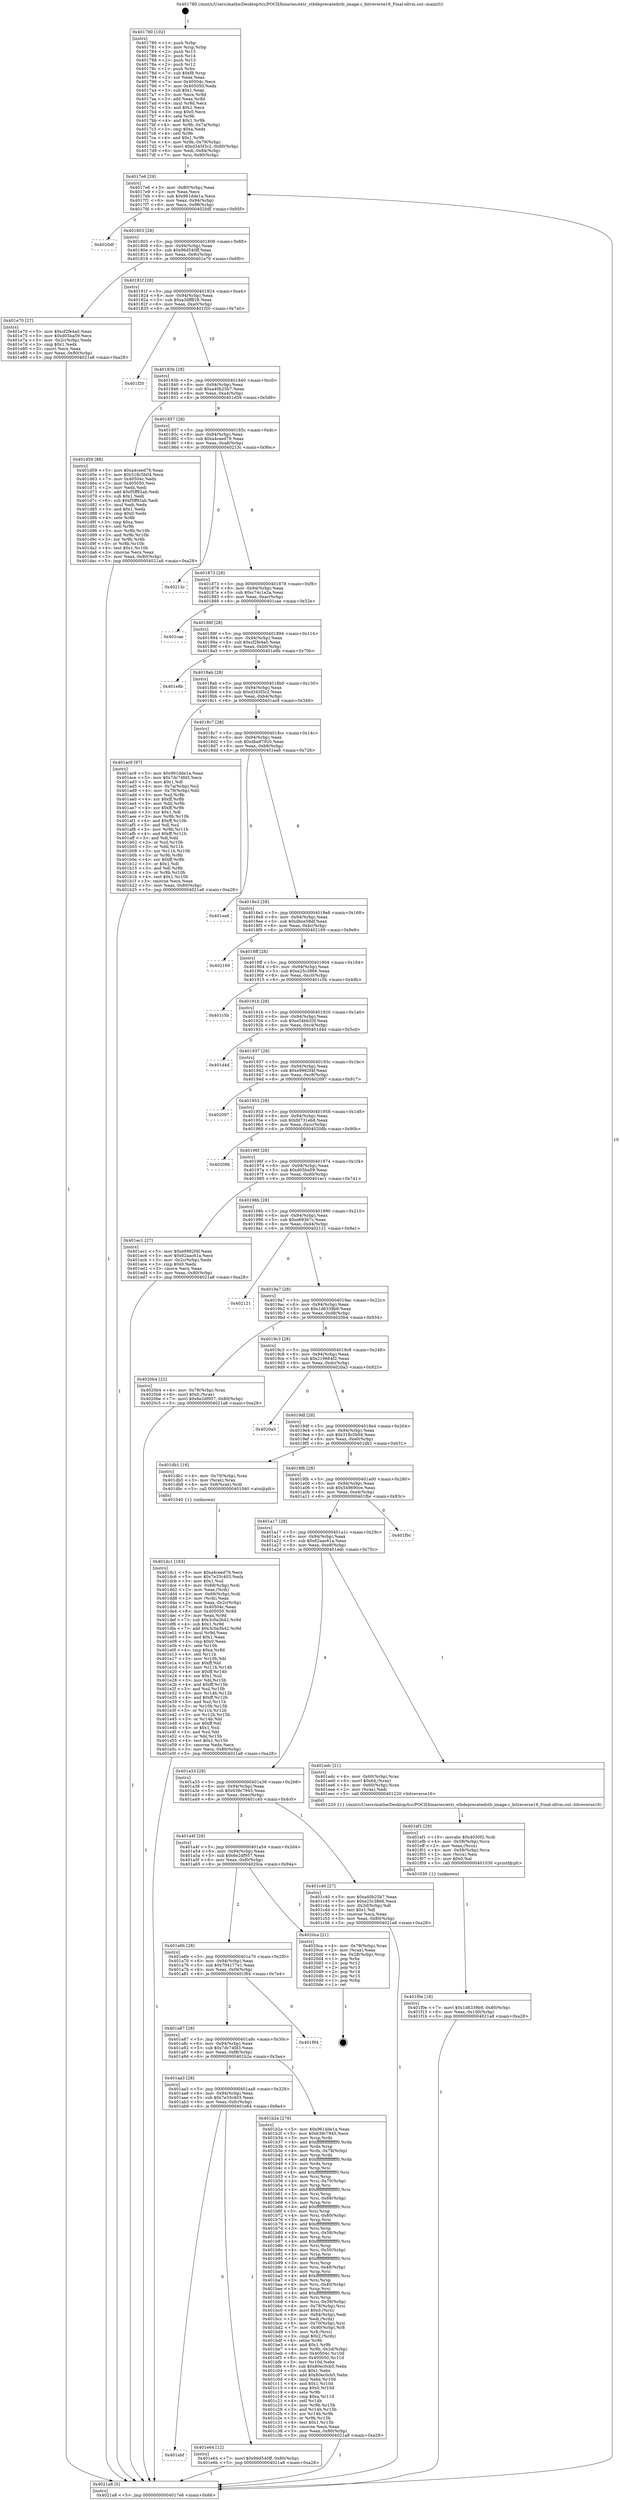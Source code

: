 digraph "0x401780" {
  label = "0x401780 (/mnt/c/Users/mathe/Desktop/tcc/POCII/binaries/extr_stbdeprecatedstb_image.c_bitreverse16_Final-ollvm.out::main(0))"
  labelloc = "t"
  node[shape=record]

  Entry [label="",width=0.3,height=0.3,shape=circle,fillcolor=black,style=filled]
  "0x4017e6" [label="{
     0x4017e6 [29]\l
     | [instrs]\l
     &nbsp;&nbsp;0x4017e6 \<+3\>: mov -0x80(%rbp),%eax\l
     &nbsp;&nbsp;0x4017e9 \<+2\>: mov %eax,%ecx\l
     &nbsp;&nbsp;0x4017eb \<+6\>: sub $0x961dde1a,%ecx\l
     &nbsp;&nbsp;0x4017f1 \<+6\>: mov %eax,-0x94(%rbp)\l
     &nbsp;&nbsp;0x4017f7 \<+6\>: mov %ecx,-0x98(%rbp)\l
     &nbsp;&nbsp;0x4017fd \<+6\>: je 00000000004020df \<main+0x95f\>\l
  }"]
  "0x4020df" [label="{
     0x4020df\l
  }", style=dashed]
  "0x401803" [label="{
     0x401803 [28]\l
     | [instrs]\l
     &nbsp;&nbsp;0x401803 \<+5\>: jmp 0000000000401808 \<main+0x88\>\l
     &nbsp;&nbsp;0x401808 \<+6\>: mov -0x94(%rbp),%eax\l
     &nbsp;&nbsp;0x40180e \<+5\>: sub $0x96d540ff,%eax\l
     &nbsp;&nbsp;0x401813 \<+6\>: mov %eax,-0x9c(%rbp)\l
     &nbsp;&nbsp;0x401819 \<+6\>: je 0000000000401e70 \<main+0x6f0\>\l
  }"]
  Exit [label="",width=0.3,height=0.3,shape=circle,fillcolor=black,style=filled,peripheries=2]
  "0x401e70" [label="{
     0x401e70 [27]\l
     | [instrs]\l
     &nbsp;&nbsp;0x401e70 \<+5\>: mov $0xcf2fe4a0,%eax\l
     &nbsp;&nbsp;0x401e75 \<+5\>: mov $0xd05ba59,%ecx\l
     &nbsp;&nbsp;0x401e7a \<+3\>: mov -0x2c(%rbp),%edx\l
     &nbsp;&nbsp;0x401e7d \<+3\>: cmp $0x1,%edx\l
     &nbsp;&nbsp;0x401e80 \<+3\>: cmovl %ecx,%eax\l
     &nbsp;&nbsp;0x401e83 \<+3\>: mov %eax,-0x80(%rbp)\l
     &nbsp;&nbsp;0x401e86 \<+5\>: jmp 00000000004021a8 \<main+0xa28\>\l
  }"]
  "0x40181f" [label="{
     0x40181f [28]\l
     | [instrs]\l
     &nbsp;&nbsp;0x40181f \<+5\>: jmp 0000000000401824 \<main+0xa4\>\l
     &nbsp;&nbsp;0x401824 \<+6\>: mov -0x94(%rbp),%eax\l
     &nbsp;&nbsp;0x40182a \<+5\>: sub $0xa3dff828,%eax\l
     &nbsp;&nbsp;0x40182f \<+6\>: mov %eax,-0xa0(%rbp)\l
     &nbsp;&nbsp;0x401835 \<+6\>: je 0000000000401f20 \<main+0x7a0\>\l
  }"]
  "0x401f0e" [label="{
     0x401f0e [18]\l
     | [instrs]\l
     &nbsp;&nbsp;0x401f0e \<+7\>: movl $0x1d6339b9,-0x80(%rbp)\l
     &nbsp;&nbsp;0x401f15 \<+6\>: mov %eax,-0x100(%rbp)\l
     &nbsp;&nbsp;0x401f1b \<+5\>: jmp 00000000004021a8 \<main+0xa28\>\l
  }"]
  "0x401f20" [label="{
     0x401f20\l
  }", style=dashed]
  "0x40183b" [label="{
     0x40183b [28]\l
     | [instrs]\l
     &nbsp;&nbsp;0x40183b \<+5\>: jmp 0000000000401840 \<main+0xc0\>\l
     &nbsp;&nbsp;0x401840 \<+6\>: mov -0x94(%rbp),%eax\l
     &nbsp;&nbsp;0x401846 \<+5\>: sub $0xa40b25b7,%eax\l
     &nbsp;&nbsp;0x40184b \<+6\>: mov %eax,-0xa4(%rbp)\l
     &nbsp;&nbsp;0x401851 \<+6\>: je 0000000000401d59 \<main+0x5d9\>\l
  }"]
  "0x401ef1" [label="{
     0x401ef1 [29]\l
     | [instrs]\l
     &nbsp;&nbsp;0x401ef1 \<+10\>: movabs $0x4030f2,%rdi\l
     &nbsp;&nbsp;0x401efb \<+4\>: mov -0x58(%rbp),%rcx\l
     &nbsp;&nbsp;0x401eff \<+2\>: mov %eax,(%rcx)\l
     &nbsp;&nbsp;0x401f01 \<+4\>: mov -0x58(%rbp),%rcx\l
     &nbsp;&nbsp;0x401f05 \<+2\>: mov (%rcx),%esi\l
     &nbsp;&nbsp;0x401f07 \<+2\>: mov $0x0,%al\l
     &nbsp;&nbsp;0x401f09 \<+5\>: call 0000000000401030 \<printf@plt\>\l
     | [calls]\l
     &nbsp;&nbsp;0x401030 \{1\} (unknown)\l
  }"]
  "0x401d59" [label="{
     0x401d59 [88]\l
     | [instrs]\l
     &nbsp;&nbsp;0x401d59 \<+5\>: mov $0xa4ceed79,%eax\l
     &nbsp;&nbsp;0x401d5e \<+5\>: mov $0x318c5b04,%ecx\l
     &nbsp;&nbsp;0x401d63 \<+7\>: mov 0x40504c,%edx\l
     &nbsp;&nbsp;0x401d6a \<+7\>: mov 0x405050,%esi\l
     &nbsp;&nbsp;0x401d71 \<+2\>: mov %edx,%edi\l
     &nbsp;&nbsp;0x401d73 \<+6\>: add $0xf5ff92ab,%edi\l
     &nbsp;&nbsp;0x401d79 \<+3\>: sub $0x1,%edi\l
     &nbsp;&nbsp;0x401d7c \<+6\>: sub $0xf5ff92ab,%edi\l
     &nbsp;&nbsp;0x401d82 \<+3\>: imul %edi,%edx\l
     &nbsp;&nbsp;0x401d85 \<+3\>: and $0x1,%edx\l
     &nbsp;&nbsp;0x401d88 \<+3\>: cmp $0x0,%edx\l
     &nbsp;&nbsp;0x401d8b \<+4\>: sete %r8b\l
     &nbsp;&nbsp;0x401d8f \<+3\>: cmp $0xa,%esi\l
     &nbsp;&nbsp;0x401d92 \<+4\>: setl %r9b\l
     &nbsp;&nbsp;0x401d96 \<+3\>: mov %r8b,%r10b\l
     &nbsp;&nbsp;0x401d99 \<+3\>: and %r9b,%r10b\l
     &nbsp;&nbsp;0x401d9c \<+3\>: xor %r9b,%r8b\l
     &nbsp;&nbsp;0x401d9f \<+3\>: or %r8b,%r10b\l
     &nbsp;&nbsp;0x401da2 \<+4\>: test $0x1,%r10b\l
     &nbsp;&nbsp;0x401da6 \<+3\>: cmovne %ecx,%eax\l
     &nbsp;&nbsp;0x401da9 \<+3\>: mov %eax,-0x80(%rbp)\l
     &nbsp;&nbsp;0x401dac \<+5\>: jmp 00000000004021a8 \<main+0xa28\>\l
  }"]
  "0x401857" [label="{
     0x401857 [28]\l
     | [instrs]\l
     &nbsp;&nbsp;0x401857 \<+5\>: jmp 000000000040185c \<main+0xdc\>\l
     &nbsp;&nbsp;0x40185c \<+6\>: mov -0x94(%rbp),%eax\l
     &nbsp;&nbsp;0x401862 \<+5\>: sub $0xa4ceed79,%eax\l
     &nbsp;&nbsp;0x401867 \<+6\>: mov %eax,-0xa8(%rbp)\l
     &nbsp;&nbsp;0x40186d \<+6\>: je 000000000040213c \<main+0x9bc\>\l
  }"]
  "0x401abf" [label="{
     0x401abf\l
  }", style=dashed]
  "0x40213c" [label="{
     0x40213c\l
  }", style=dashed]
  "0x401873" [label="{
     0x401873 [28]\l
     | [instrs]\l
     &nbsp;&nbsp;0x401873 \<+5\>: jmp 0000000000401878 \<main+0xf8\>\l
     &nbsp;&nbsp;0x401878 \<+6\>: mov -0x94(%rbp),%eax\l
     &nbsp;&nbsp;0x40187e \<+5\>: sub $0xc74c1e2a,%eax\l
     &nbsp;&nbsp;0x401883 \<+6\>: mov %eax,-0xac(%rbp)\l
     &nbsp;&nbsp;0x401889 \<+6\>: je 0000000000401cae \<main+0x52e\>\l
  }"]
  "0x401e64" [label="{
     0x401e64 [12]\l
     | [instrs]\l
     &nbsp;&nbsp;0x401e64 \<+7\>: movl $0x96d540ff,-0x80(%rbp)\l
     &nbsp;&nbsp;0x401e6b \<+5\>: jmp 00000000004021a8 \<main+0xa28\>\l
  }"]
  "0x401cae" [label="{
     0x401cae\l
  }", style=dashed]
  "0x40188f" [label="{
     0x40188f [28]\l
     | [instrs]\l
     &nbsp;&nbsp;0x40188f \<+5\>: jmp 0000000000401894 \<main+0x114\>\l
     &nbsp;&nbsp;0x401894 \<+6\>: mov -0x94(%rbp),%eax\l
     &nbsp;&nbsp;0x40189a \<+5\>: sub $0xcf2fe4a0,%eax\l
     &nbsp;&nbsp;0x40189f \<+6\>: mov %eax,-0xb0(%rbp)\l
     &nbsp;&nbsp;0x4018a5 \<+6\>: je 0000000000401e8b \<main+0x70b\>\l
  }"]
  "0x401dc1" [label="{
     0x401dc1 [163]\l
     | [instrs]\l
     &nbsp;&nbsp;0x401dc1 \<+5\>: mov $0xa4ceed79,%ecx\l
     &nbsp;&nbsp;0x401dc6 \<+5\>: mov $0x7e33c403,%edx\l
     &nbsp;&nbsp;0x401dcb \<+3\>: mov $0x1,%sil\l
     &nbsp;&nbsp;0x401dce \<+4\>: mov -0x68(%rbp),%rdi\l
     &nbsp;&nbsp;0x401dd2 \<+2\>: mov %eax,(%rdi)\l
     &nbsp;&nbsp;0x401dd4 \<+4\>: mov -0x68(%rbp),%rdi\l
     &nbsp;&nbsp;0x401dd8 \<+2\>: mov (%rdi),%eax\l
     &nbsp;&nbsp;0x401dda \<+3\>: mov %eax,-0x2c(%rbp)\l
     &nbsp;&nbsp;0x401ddd \<+7\>: mov 0x40504c,%eax\l
     &nbsp;&nbsp;0x401de4 \<+8\>: mov 0x405050,%r8d\l
     &nbsp;&nbsp;0x401dec \<+3\>: mov %eax,%r9d\l
     &nbsp;&nbsp;0x401def \<+7\>: sub $0x3c0a3b42,%r9d\l
     &nbsp;&nbsp;0x401df6 \<+4\>: sub $0x1,%r9d\l
     &nbsp;&nbsp;0x401dfa \<+7\>: add $0x3c0a3b42,%r9d\l
     &nbsp;&nbsp;0x401e01 \<+4\>: imul %r9d,%eax\l
     &nbsp;&nbsp;0x401e05 \<+3\>: and $0x1,%eax\l
     &nbsp;&nbsp;0x401e08 \<+3\>: cmp $0x0,%eax\l
     &nbsp;&nbsp;0x401e0b \<+4\>: sete %r10b\l
     &nbsp;&nbsp;0x401e0f \<+4\>: cmp $0xa,%r8d\l
     &nbsp;&nbsp;0x401e13 \<+4\>: setl %r11b\l
     &nbsp;&nbsp;0x401e17 \<+3\>: mov %r10b,%bl\l
     &nbsp;&nbsp;0x401e1a \<+3\>: xor $0xff,%bl\l
     &nbsp;&nbsp;0x401e1d \<+3\>: mov %r11b,%r14b\l
     &nbsp;&nbsp;0x401e20 \<+4\>: xor $0xff,%r14b\l
     &nbsp;&nbsp;0x401e24 \<+4\>: xor $0x1,%sil\l
     &nbsp;&nbsp;0x401e28 \<+3\>: mov %bl,%r15b\l
     &nbsp;&nbsp;0x401e2b \<+4\>: and $0xff,%r15b\l
     &nbsp;&nbsp;0x401e2f \<+3\>: and %sil,%r10b\l
     &nbsp;&nbsp;0x401e32 \<+3\>: mov %r14b,%r12b\l
     &nbsp;&nbsp;0x401e35 \<+4\>: and $0xff,%r12b\l
     &nbsp;&nbsp;0x401e39 \<+3\>: and %sil,%r11b\l
     &nbsp;&nbsp;0x401e3c \<+3\>: or %r10b,%r15b\l
     &nbsp;&nbsp;0x401e3f \<+3\>: or %r11b,%r12b\l
     &nbsp;&nbsp;0x401e42 \<+3\>: xor %r12b,%r15b\l
     &nbsp;&nbsp;0x401e45 \<+3\>: or %r14b,%bl\l
     &nbsp;&nbsp;0x401e48 \<+3\>: xor $0xff,%bl\l
     &nbsp;&nbsp;0x401e4b \<+4\>: or $0x1,%sil\l
     &nbsp;&nbsp;0x401e4f \<+3\>: and %sil,%bl\l
     &nbsp;&nbsp;0x401e52 \<+3\>: or %bl,%r15b\l
     &nbsp;&nbsp;0x401e55 \<+4\>: test $0x1,%r15b\l
     &nbsp;&nbsp;0x401e59 \<+3\>: cmovne %edx,%ecx\l
     &nbsp;&nbsp;0x401e5c \<+3\>: mov %ecx,-0x80(%rbp)\l
     &nbsp;&nbsp;0x401e5f \<+5\>: jmp 00000000004021a8 \<main+0xa28\>\l
  }"]
  "0x401e8b" [label="{
     0x401e8b\l
  }", style=dashed]
  "0x4018ab" [label="{
     0x4018ab [28]\l
     | [instrs]\l
     &nbsp;&nbsp;0x4018ab \<+5\>: jmp 00000000004018b0 \<main+0x130\>\l
     &nbsp;&nbsp;0x4018b0 \<+6\>: mov -0x94(%rbp),%eax\l
     &nbsp;&nbsp;0x4018b6 \<+5\>: sub $0xd345f3c2,%eax\l
     &nbsp;&nbsp;0x4018bb \<+6\>: mov %eax,-0xb4(%rbp)\l
     &nbsp;&nbsp;0x4018c1 \<+6\>: je 0000000000401ac9 \<main+0x349\>\l
  }"]
  "0x401aa3" [label="{
     0x401aa3 [28]\l
     | [instrs]\l
     &nbsp;&nbsp;0x401aa3 \<+5\>: jmp 0000000000401aa8 \<main+0x328\>\l
     &nbsp;&nbsp;0x401aa8 \<+6\>: mov -0x94(%rbp),%eax\l
     &nbsp;&nbsp;0x401aae \<+5\>: sub $0x7e33c403,%eax\l
     &nbsp;&nbsp;0x401ab3 \<+6\>: mov %eax,-0xfc(%rbp)\l
     &nbsp;&nbsp;0x401ab9 \<+6\>: je 0000000000401e64 \<main+0x6e4\>\l
  }"]
  "0x401ac9" [label="{
     0x401ac9 [97]\l
     | [instrs]\l
     &nbsp;&nbsp;0x401ac9 \<+5\>: mov $0x961dde1a,%eax\l
     &nbsp;&nbsp;0x401ace \<+5\>: mov $0x7dc74fd3,%ecx\l
     &nbsp;&nbsp;0x401ad3 \<+2\>: mov $0x1,%dl\l
     &nbsp;&nbsp;0x401ad5 \<+4\>: mov -0x7a(%rbp),%sil\l
     &nbsp;&nbsp;0x401ad9 \<+4\>: mov -0x79(%rbp),%dil\l
     &nbsp;&nbsp;0x401add \<+3\>: mov %sil,%r8b\l
     &nbsp;&nbsp;0x401ae0 \<+4\>: xor $0xff,%r8b\l
     &nbsp;&nbsp;0x401ae4 \<+3\>: mov %dil,%r9b\l
     &nbsp;&nbsp;0x401ae7 \<+4\>: xor $0xff,%r9b\l
     &nbsp;&nbsp;0x401aeb \<+3\>: xor $0x1,%dl\l
     &nbsp;&nbsp;0x401aee \<+3\>: mov %r8b,%r10b\l
     &nbsp;&nbsp;0x401af1 \<+4\>: and $0xff,%r10b\l
     &nbsp;&nbsp;0x401af5 \<+3\>: and %dl,%sil\l
     &nbsp;&nbsp;0x401af8 \<+3\>: mov %r9b,%r11b\l
     &nbsp;&nbsp;0x401afb \<+4\>: and $0xff,%r11b\l
     &nbsp;&nbsp;0x401aff \<+3\>: and %dl,%dil\l
     &nbsp;&nbsp;0x401b02 \<+3\>: or %sil,%r10b\l
     &nbsp;&nbsp;0x401b05 \<+3\>: or %dil,%r11b\l
     &nbsp;&nbsp;0x401b08 \<+3\>: xor %r11b,%r10b\l
     &nbsp;&nbsp;0x401b0b \<+3\>: or %r9b,%r8b\l
     &nbsp;&nbsp;0x401b0e \<+4\>: xor $0xff,%r8b\l
     &nbsp;&nbsp;0x401b12 \<+3\>: or $0x1,%dl\l
     &nbsp;&nbsp;0x401b15 \<+3\>: and %dl,%r8b\l
     &nbsp;&nbsp;0x401b18 \<+3\>: or %r8b,%r10b\l
     &nbsp;&nbsp;0x401b1b \<+4\>: test $0x1,%r10b\l
     &nbsp;&nbsp;0x401b1f \<+3\>: cmovne %ecx,%eax\l
     &nbsp;&nbsp;0x401b22 \<+3\>: mov %eax,-0x80(%rbp)\l
     &nbsp;&nbsp;0x401b25 \<+5\>: jmp 00000000004021a8 \<main+0xa28\>\l
  }"]
  "0x4018c7" [label="{
     0x4018c7 [28]\l
     | [instrs]\l
     &nbsp;&nbsp;0x4018c7 \<+5\>: jmp 00000000004018cc \<main+0x14c\>\l
     &nbsp;&nbsp;0x4018cc \<+6\>: mov -0x94(%rbp),%eax\l
     &nbsp;&nbsp;0x4018d2 \<+5\>: sub $0xdba97920,%eax\l
     &nbsp;&nbsp;0x4018d7 \<+6\>: mov %eax,-0xb8(%rbp)\l
     &nbsp;&nbsp;0x4018dd \<+6\>: je 0000000000401ea6 \<main+0x726\>\l
  }"]
  "0x4021a8" [label="{
     0x4021a8 [5]\l
     | [instrs]\l
     &nbsp;&nbsp;0x4021a8 \<+5\>: jmp 00000000004017e6 \<main+0x66\>\l
  }"]
  "0x401780" [label="{
     0x401780 [102]\l
     | [instrs]\l
     &nbsp;&nbsp;0x401780 \<+1\>: push %rbp\l
     &nbsp;&nbsp;0x401781 \<+3\>: mov %rsp,%rbp\l
     &nbsp;&nbsp;0x401784 \<+2\>: push %r15\l
     &nbsp;&nbsp;0x401786 \<+2\>: push %r14\l
     &nbsp;&nbsp;0x401788 \<+2\>: push %r13\l
     &nbsp;&nbsp;0x40178a \<+2\>: push %r12\l
     &nbsp;&nbsp;0x40178c \<+1\>: push %rbx\l
     &nbsp;&nbsp;0x40178d \<+7\>: sub $0xf8,%rsp\l
     &nbsp;&nbsp;0x401794 \<+2\>: xor %eax,%eax\l
     &nbsp;&nbsp;0x401796 \<+7\>: mov 0x40504c,%ecx\l
     &nbsp;&nbsp;0x40179d \<+7\>: mov 0x405050,%edx\l
     &nbsp;&nbsp;0x4017a4 \<+3\>: sub $0x1,%eax\l
     &nbsp;&nbsp;0x4017a7 \<+3\>: mov %ecx,%r8d\l
     &nbsp;&nbsp;0x4017aa \<+3\>: add %eax,%r8d\l
     &nbsp;&nbsp;0x4017ad \<+4\>: imul %r8d,%ecx\l
     &nbsp;&nbsp;0x4017b1 \<+3\>: and $0x1,%ecx\l
     &nbsp;&nbsp;0x4017b4 \<+3\>: cmp $0x0,%ecx\l
     &nbsp;&nbsp;0x4017b7 \<+4\>: sete %r9b\l
     &nbsp;&nbsp;0x4017bb \<+4\>: and $0x1,%r9b\l
     &nbsp;&nbsp;0x4017bf \<+4\>: mov %r9b,-0x7a(%rbp)\l
     &nbsp;&nbsp;0x4017c3 \<+3\>: cmp $0xa,%edx\l
     &nbsp;&nbsp;0x4017c6 \<+4\>: setl %r9b\l
     &nbsp;&nbsp;0x4017ca \<+4\>: and $0x1,%r9b\l
     &nbsp;&nbsp;0x4017ce \<+4\>: mov %r9b,-0x79(%rbp)\l
     &nbsp;&nbsp;0x4017d2 \<+7\>: movl $0xd345f3c2,-0x80(%rbp)\l
     &nbsp;&nbsp;0x4017d9 \<+6\>: mov %edi,-0x84(%rbp)\l
     &nbsp;&nbsp;0x4017df \<+7\>: mov %rsi,-0x90(%rbp)\l
  }"]
  "0x401b2a" [label="{
     0x401b2a [278]\l
     | [instrs]\l
     &nbsp;&nbsp;0x401b2a \<+5\>: mov $0x961dde1a,%eax\l
     &nbsp;&nbsp;0x401b2f \<+5\>: mov $0x639c7945,%ecx\l
     &nbsp;&nbsp;0x401b34 \<+3\>: mov %rsp,%rdx\l
     &nbsp;&nbsp;0x401b37 \<+4\>: add $0xfffffffffffffff0,%rdx\l
     &nbsp;&nbsp;0x401b3b \<+3\>: mov %rdx,%rsp\l
     &nbsp;&nbsp;0x401b3e \<+4\>: mov %rdx,-0x78(%rbp)\l
     &nbsp;&nbsp;0x401b42 \<+3\>: mov %rsp,%rdx\l
     &nbsp;&nbsp;0x401b45 \<+4\>: add $0xfffffffffffffff0,%rdx\l
     &nbsp;&nbsp;0x401b49 \<+3\>: mov %rdx,%rsp\l
     &nbsp;&nbsp;0x401b4c \<+3\>: mov %rsp,%rsi\l
     &nbsp;&nbsp;0x401b4f \<+4\>: add $0xfffffffffffffff0,%rsi\l
     &nbsp;&nbsp;0x401b53 \<+3\>: mov %rsi,%rsp\l
     &nbsp;&nbsp;0x401b56 \<+4\>: mov %rsi,-0x70(%rbp)\l
     &nbsp;&nbsp;0x401b5a \<+3\>: mov %rsp,%rsi\l
     &nbsp;&nbsp;0x401b5d \<+4\>: add $0xfffffffffffffff0,%rsi\l
     &nbsp;&nbsp;0x401b61 \<+3\>: mov %rsi,%rsp\l
     &nbsp;&nbsp;0x401b64 \<+4\>: mov %rsi,-0x68(%rbp)\l
     &nbsp;&nbsp;0x401b68 \<+3\>: mov %rsp,%rsi\l
     &nbsp;&nbsp;0x401b6b \<+4\>: add $0xfffffffffffffff0,%rsi\l
     &nbsp;&nbsp;0x401b6f \<+3\>: mov %rsi,%rsp\l
     &nbsp;&nbsp;0x401b72 \<+4\>: mov %rsi,-0x60(%rbp)\l
     &nbsp;&nbsp;0x401b76 \<+3\>: mov %rsp,%rsi\l
     &nbsp;&nbsp;0x401b79 \<+4\>: add $0xfffffffffffffff0,%rsi\l
     &nbsp;&nbsp;0x401b7d \<+3\>: mov %rsi,%rsp\l
     &nbsp;&nbsp;0x401b80 \<+4\>: mov %rsi,-0x58(%rbp)\l
     &nbsp;&nbsp;0x401b84 \<+3\>: mov %rsp,%rsi\l
     &nbsp;&nbsp;0x401b87 \<+4\>: add $0xfffffffffffffff0,%rsi\l
     &nbsp;&nbsp;0x401b8b \<+3\>: mov %rsi,%rsp\l
     &nbsp;&nbsp;0x401b8e \<+4\>: mov %rsi,-0x50(%rbp)\l
     &nbsp;&nbsp;0x401b92 \<+3\>: mov %rsp,%rsi\l
     &nbsp;&nbsp;0x401b95 \<+4\>: add $0xfffffffffffffff0,%rsi\l
     &nbsp;&nbsp;0x401b99 \<+3\>: mov %rsi,%rsp\l
     &nbsp;&nbsp;0x401b9c \<+4\>: mov %rsi,-0x48(%rbp)\l
     &nbsp;&nbsp;0x401ba0 \<+3\>: mov %rsp,%rsi\l
     &nbsp;&nbsp;0x401ba3 \<+4\>: add $0xfffffffffffffff0,%rsi\l
     &nbsp;&nbsp;0x401ba7 \<+3\>: mov %rsi,%rsp\l
     &nbsp;&nbsp;0x401baa \<+4\>: mov %rsi,-0x40(%rbp)\l
     &nbsp;&nbsp;0x401bae \<+3\>: mov %rsp,%rsi\l
     &nbsp;&nbsp;0x401bb1 \<+4\>: add $0xfffffffffffffff0,%rsi\l
     &nbsp;&nbsp;0x401bb5 \<+3\>: mov %rsi,%rsp\l
     &nbsp;&nbsp;0x401bb8 \<+4\>: mov %rsi,-0x38(%rbp)\l
     &nbsp;&nbsp;0x401bbc \<+4\>: mov -0x78(%rbp),%rsi\l
     &nbsp;&nbsp;0x401bc0 \<+6\>: movl $0x0,(%rsi)\l
     &nbsp;&nbsp;0x401bc6 \<+6\>: mov -0x84(%rbp),%edi\l
     &nbsp;&nbsp;0x401bcc \<+2\>: mov %edi,(%rdx)\l
     &nbsp;&nbsp;0x401bce \<+4\>: mov -0x70(%rbp),%rsi\l
     &nbsp;&nbsp;0x401bd2 \<+7\>: mov -0x90(%rbp),%r8\l
     &nbsp;&nbsp;0x401bd9 \<+3\>: mov %r8,(%rsi)\l
     &nbsp;&nbsp;0x401bdc \<+3\>: cmpl $0x2,(%rdx)\l
     &nbsp;&nbsp;0x401bdf \<+4\>: setne %r9b\l
     &nbsp;&nbsp;0x401be3 \<+4\>: and $0x1,%r9b\l
     &nbsp;&nbsp;0x401be7 \<+4\>: mov %r9b,-0x2d(%rbp)\l
     &nbsp;&nbsp;0x401beb \<+8\>: mov 0x40504c,%r10d\l
     &nbsp;&nbsp;0x401bf3 \<+8\>: mov 0x405050,%r11d\l
     &nbsp;&nbsp;0x401bfb \<+3\>: mov %r10d,%ebx\l
     &nbsp;&nbsp;0x401bfe \<+6\>: sub $0x80ec0cb5,%ebx\l
     &nbsp;&nbsp;0x401c04 \<+3\>: sub $0x1,%ebx\l
     &nbsp;&nbsp;0x401c07 \<+6\>: add $0x80ec0cb5,%ebx\l
     &nbsp;&nbsp;0x401c0d \<+4\>: imul %ebx,%r10d\l
     &nbsp;&nbsp;0x401c11 \<+4\>: and $0x1,%r10d\l
     &nbsp;&nbsp;0x401c15 \<+4\>: cmp $0x0,%r10d\l
     &nbsp;&nbsp;0x401c19 \<+4\>: sete %r9b\l
     &nbsp;&nbsp;0x401c1d \<+4\>: cmp $0xa,%r11d\l
     &nbsp;&nbsp;0x401c21 \<+4\>: setl %r14b\l
     &nbsp;&nbsp;0x401c25 \<+3\>: mov %r9b,%r15b\l
     &nbsp;&nbsp;0x401c28 \<+3\>: and %r14b,%r15b\l
     &nbsp;&nbsp;0x401c2b \<+3\>: xor %r14b,%r9b\l
     &nbsp;&nbsp;0x401c2e \<+3\>: or %r9b,%r15b\l
     &nbsp;&nbsp;0x401c31 \<+4\>: test $0x1,%r15b\l
     &nbsp;&nbsp;0x401c35 \<+3\>: cmovne %ecx,%eax\l
     &nbsp;&nbsp;0x401c38 \<+3\>: mov %eax,-0x80(%rbp)\l
     &nbsp;&nbsp;0x401c3b \<+5\>: jmp 00000000004021a8 \<main+0xa28\>\l
  }"]
  "0x401ea6" [label="{
     0x401ea6\l
  }", style=dashed]
  "0x4018e3" [label="{
     0x4018e3 [28]\l
     | [instrs]\l
     &nbsp;&nbsp;0x4018e3 \<+5\>: jmp 00000000004018e8 \<main+0x168\>\l
     &nbsp;&nbsp;0x4018e8 \<+6\>: mov -0x94(%rbp),%eax\l
     &nbsp;&nbsp;0x4018ee \<+5\>: sub $0xdbce58df,%eax\l
     &nbsp;&nbsp;0x4018f3 \<+6\>: mov %eax,-0xbc(%rbp)\l
     &nbsp;&nbsp;0x4018f9 \<+6\>: je 0000000000402169 \<main+0x9e9\>\l
  }"]
  "0x401a87" [label="{
     0x401a87 [28]\l
     | [instrs]\l
     &nbsp;&nbsp;0x401a87 \<+5\>: jmp 0000000000401a8c \<main+0x30c\>\l
     &nbsp;&nbsp;0x401a8c \<+6\>: mov -0x94(%rbp),%eax\l
     &nbsp;&nbsp;0x401a92 \<+5\>: sub $0x7dc74fd3,%eax\l
     &nbsp;&nbsp;0x401a97 \<+6\>: mov %eax,-0xf8(%rbp)\l
     &nbsp;&nbsp;0x401a9d \<+6\>: je 0000000000401b2a \<main+0x3aa\>\l
  }"]
  "0x402169" [label="{
     0x402169\l
  }", style=dashed]
  "0x4018ff" [label="{
     0x4018ff [28]\l
     | [instrs]\l
     &nbsp;&nbsp;0x4018ff \<+5\>: jmp 0000000000401904 \<main+0x184\>\l
     &nbsp;&nbsp;0x401904 \<+6\>: mov -0x94(%rbp),%eax\l
     &nbsp;&nbsp;0x40190a \<+5\>: sub $0xe25c3866,%eax\l
     &nbsp;&nbsp;0x40190f \<+6\>: mov %eax,-0xc0(%rbp)\l
     &nbsp;&nbsp;0x401915 \<+6\>: je 0000000000401c5b \<main+0x4db\>\l
  }"]
  "0x401f64" [label="{
     0x401f64\l
  }", style=dashed]
  "0x401c5b" [label="{
     0x401c5b\l
  }", style=dashed]
  "0x40191b" [label="{
     0x40191b [28]\l
     | [instrs]\l
     &nbsp;&nbsp;0x40191b \<+5\>: jmp 0000000000401920 \<main+0x1a0\>\l
     &nbsp;&nbsp;0x401920 \<+6\>: mov -0x94(%rbp),%eax\l
     &nbsp;&nbsp;0x401926 \<+5\>: sub $0xe54bb33f,%eax\l
     &nbsp;&nbsp;0x40192b \<+6\>: mov %eax,-0xc4(%rbp)\l
     &nbsp;&nbsp;0x401931 \<+6\>: je 0000000000401d4d \<main+0x5cd\>\l
  }"]
  "0x401a6b" [label="{
     0x401a6b [28]\l
     | [instrs]\l
     &nbsp;&nbsp;0x401a6b \<+5\>: jmp 0000000000401a70 \<main+0x2f0\>\l
     &nbsp;&nbsp;0x401a70 \<+6\>: mov -0x94(%rbp),%eax\l
     &nbsp;&nbsp;0x401a76 \<+5\>: sub $0x704177e1,%eax\l
     &nbsp;&nbsp;0x401a7b \<+6\>: mov %eax,-0xf4(%rbp)\l
     &nbsp;&nbsp;0x401a81 \<+6\>: je 0000000000401f64 \<main+0x7e4\>\l
  }"]
  "0x401d4d" [label="{
     0x401d4d\l
  }", style=dashed]
  "0x401937" [label="{
     0x401937 [28]\l
     | [instrs]\l
     &nbsp;&nbsp;0x401937 \<+5\>: jmp 000000000040193c \<main+0x1bc\>\l
     &nbsp;&nbsp;0x40193c \<+6\>: mov -0x94(%rbp),%eax\l
     &nbsp;&nbsp;0x401942 \<+5\>: sub $0xe9982f4f,%eax\l
     &nbsp;&nbsp;0x401947 \<+6\>: mov %eax,-0xc8(%rbp)\l
     &nbsp;&nbsp;0x40194d \<+6\>: je 0000000000402097 \<main+0x917\>\l
  }"]
  "0x4020ca" [label="{
     0x4020ca [21]\l
     | [instrs]\l
     &nbsp;&nbsp;0x4020ca \<+4\>: mov -0x78(%rbp),%rax\l
     &nbsp;&nbsp;0x4020ce \<+2\>: mov (%rax),%eax\l
     &nbsp;&nbsp;0x4020d0 \<+4\>: lea -0x28(%rbp),%rsp\l
     &nbsp;&nbsp;0x4020d4 \<+1\>: pop %rbx\l
     &nbsp;&nbsp;0x4020d5 \<+2\>: pop %r12\l
     &nbsp;&nbsp;0x4020d7 \<+2\>: pop %r13\l
     &nbsp;&nbsp;0x4020d9 \<+2\>: pop %r14\l
     &nbsp;&nbsp;0x4020db \<+2\>: pop %r15\l
     &nbsp;&nbsp;0x4020dd \<+1\>: pop %rbp\l
     &nbsp;&nbsp;0x4020de \<+1\>: ret\l
  }"]
  "0x402097" [label="{
     0x402097\l
  }", style=dashed]
  "0x401953" [label="{
     0x401953 [28]\l
     | [instrs]\l
     &nbsp;&nbsp;0x401953 \<+5\>: jmp 0000000000401958 \<main+0x1d8\>\l
     &nbsp;&nbsp;0x401958 \<+6\>: mov -0x94(%rbp),%eax\l
     &nbsp;&nbsp;0x40195e \<+5\>: sub $0xfd731eb8,%eax\l
     &nbsp;&nbsp;0x401963 \<+6\>: mov %eax,-0xcc(%rbp)\l
     &nbsp;&nbsp;0x401969 \<+6\>: je 000000000040208b \<main+0x90b\>\l
  }"]
  "0x401a4f" [label="{
     0x401a4f [28]\l
     | [instrs]\l
     &nbsp;&nbsp;0x401a4f \<+5\>: jmp 0000000000401a54 \<main+0x2d4\>\l
     &nbsp;&nbsp;0x401a54 \<+6\>: mov -0x94(%rbp),%eax\l
     &nbsp;&nbsp;0x401a5a \<+5\>: sub $0x6e2df957,%eax\l
     &nbsp;&nbsp;0x401a5f \<+6\>: mov %eax,-0xf0(%rbp)\l
     &nbsp;&nbsp;0x401a65 \<+6\>: je 00000000004020ca \<main+0x94a\>\l
  }"]
  "0x40208b" [label="{
     0x40208b\l
  }", style=dashed]
  "0x40196f" [label="{
     0x40196f [28]\l
     | [instrs]\l
     &nbsp;&nbsp;0x40196f \<+5\>: jmp 0000000000401974 \<main+0x1f4\>\l
     &nbsp;&nbsp;0x401974 \<+6\>: mov -0x94(%rbp),%eax\l
     &nbsp;&nbsp;0x40197a \<+5\>: sub $0xd05ba59,%eax\l
     &nbsp;&nbsp;0x40197f \<+6\>: mov %eax,-0xd0(%rbp)\l
     &nbsp;&nbsp;0x401985 \<+6\>: je 0000000000401ec1 \<main+0x741\>\l
  }"]
  "0x401c40" [label="{
     0x401c40 [27]\l
     | [instrs]\l
     &nbsp;&nbsp;0x401c40 \<+5\>: mov $0xa40b25b7,%eax\l
     &nbsp;&nbsp;0x401c45 \<+5\>: mov $0xe25c3866,%ecx\l
     &nbsp;&nbsp;0x401c4a \<+3\>: mov -0x2d(%rbp),%dl\l
     &nbsp;&nbsp;0x401c4d \<+3\>: test $0x1,%dl\l
     &nbsp;&nbsp;0x401c50 \<+3\>: cmovne %ecx,%eax\l
     &nbsp;&nbsp;0x401c53 \<+3\>: mov %eax,-0x80(%rbp)\l
     &nbsp;&nbsp;0x401c56 \<+5\>: jmp 00000000004021a8 \<main+0xa28\>\l
  }"]
  "0x401ec1" [label="{
     0x401ec1 [27]\l
     | [instrs]\l
     &nbsp;&nbsp;0x401ec1 \<+5\>: mov $0xe9982f4f,%eax\l
     &nbsp;&nbsp;0x401ec6 \<+5\>: mov $0x62aac61a,%ecx\l
     &nbsp;&nbsp;0x401ecb \<+3\>: mov -0x2c(%rbp),%edx\l
     &nbsp;&nbsp;0x401ece \<+3\>: cmp $0x0,%edx\l
     &nbsp;&nbsp;0x401ed1 \<+3\>: cmove %ecx,%eax\l
     &nbsp;&nbsp;0x401ed4 \<+3\>: mov %eax,-0x80(%rbp)\l
     &nbsp;&nbsp;0x401ed7 \<+5\>: jmp 00000000004021a8 \<main+0xa28\>\l
  }"]
  "0x40198b" [label="{
     0x40198b [28]\l
     | [instrs]\l
     &nbsp;&nbsp;0x40198b \<+5\>: jmp 0000000000401990 \<main+0x210\>\l
     &nbsp;&nbsp;0x401990 \<+6\>: mov -0x94(%rbp),%eax\l
     &nbsp;&nbsp;0x401996 \<+5\>: sub $0xe693b7c,%eax\l
     &nbsp;&nbsp;0x40199b \<+6\>: mov %eax,-0xd4(%rbp)\l
     &nbsp;&nbsp;0x4019a1 \<+6\>: je 0000000000402121 \<main+0x9a1\>\l
  }"]
  "0x401a33" [label="{
     0x401a33 [28]\l
     | [instrs]\l
     &nbsp;&nbsp;0x401a33 \<+5\>: jmp 0000000000401a38 \<main+0x2b8\>\l
     &nbsp;&nbsp;0x401a38 \<+6\>: mov -0x94(%rbp),%eax\l
     &nbsp;&nbsp;0x401a3e \<+5\>: sub $0x639c7945,%eax\l
     &nbsp;&nbsp;0x401a43 \<+6\>: mov %eax,-0xec(%rbp)\l
     &nbsp;&nbsp;0x401a49 \<+6\>: je 0000000000401c40 \<main+0x4c0\>\l
  }"]
  "0x402121" [label="{
     0x402121\l
  }", style=dashed]
  "0x4019a7" [label="{
     0x4019a7 [28]\l
     | [instrs]\l
     &nbsp;&nbsp;0x4019a7 \<+5\>: jmp 00000000004019ac \<main+0x22c\>\l
     &nbsp;&nbsp;0x4019ac \<+6\>: mov -0x94(%rbp),%eax\l
     &nbsp;&nbsp;0x4019b2 \<+5\>: sub $0x1d6339b9,%eax\l
     &nbsp;&nbsp;0x4019b7 \<+6\>: mov %eax,-0xd8(%rbp)\l
     &nbsp;&nbsp;0x4019bd \<+6\>: je 00000000004020b4 \<main+0x934\>\l
  }"]
  "0x401edc" [label="{
     0x401edc [21]\l
     | [instrs]\l
     &nbsp;&nbsp;0x401edc \<+4\>: mov -0x60(%rbp),%rax\l
     &nbsp;&nbsp;0x401ee0 \<+6\>: movl $0x64,(%rax)\l
     &nbsp;&nbsp;0x401ee6 \<+4\>: mov -0x60(%rbp),%rax\l
     &nbsp;&nbsp;0x401eea \<+2\>: mov (%rax),%edi\l
     &nbsp;&nbsp;0x401eec \<+5\>: call 0000000000401220 \<bitreverse16\>\l
     | [calls]\l
     &nbsp;&nbsp;0x401220 \{1\} (/mnt/c/Users/mathe/Desktop/tcc/POCII/binaries/extr_stbdeprecatedstb_image.c_bitreverse16_Final-ollvm.out::bitreverse16)\l
  }"]
  "0x4020b4" [label="{
     0x4020b4 [22]\l
     | [instrs]\l
     &nbsp;&nbsp;0x4020b4 \<+4\>: mov -0x78(%rbp),%rax\l
     &nbsp;&nbsp;0x4020b8 \<+6\>: movl $0x0,(%rax)\l
     &nbsp;&nbsp;0x4020be \<+7\>: movl $0x6e2df957,-0x80(%rbp)\l
     &nbsp;&nbsp;0x4020c5 \<+5\>: jmp 00000000004021a8 \<main+0xa28\>\l
  }"]
  "0x4019c3" [label="{
     0x4019c3 [28]\l
     | [instrs]\l
     &nbsp;&nbsp;0x4019c3 \<+5\>: jmp 00000000004019c8 \<main+0x248\>\l
     &nbsp;&nbsp;0x4019c8 \<+6\>: mov -0x94(%rbp),%eax\l
     &nbsp;&nbsp;0x4019ce \<+5\>: sub $0x219664f2,%eax\l
     &nbsp;&nbsp;0x4019d3 \<+6\>: mov %eax,-0xdc(%rbp)\l
     &nbsp;&nbsp;0x4019d9 \<+6\>: je 00000000004020a3 \<main+0x923\>\l
  }"]
  "0x401a17" [label="{
     0x401a17 [28]\l
     | [instrs]\l
     &nbsp;&nbsp;0x401a17 \<+5\>: jmp 0000000000401a1c \<main+0x29c\>\l
     &nbsp;&nbsp;0x401a1c \<+6\>: mov -0x94(%rbp),%eax\l
     &nbsp;&nbsp;0x401a22 \<+5\>: sub $0x62aac61a,%eax\l
     &nbsp;&nbsp;0x401a27 \<+6\>: mov %eax,-0xe8(%rbp)\l
     &nbsp;&nbsp;0x401a2d \<+6\>: je 0000000000401edc \<main+0x75c\>\l
  }"]
  "0x4020a3" [label="{
     0x4020a3\l
  }", style=dashed]
  "0x4019df" [label="{
     0x4019df [28]\l
     | [instrs]\l
     &nbsp;&nbsp;0x4019df \<+5\>: jmp 00000000004019e4 \<main+0x264\>\l
     &nbsp;&nbsp;0x4019e4 \<+6\>: mov -0x94(%rbp),%eax\l
     &nbsp;&nbsp;0x4019ea \<+5\>: sub $0x318c5b04,%eax\l
     &nbsp;&nbsp;0x4019ef \<+6\>: mov %eax,-0xe0(%rbp)\l
     &nbsp;&nbsp;0x4019f5 \<+6\>: je 0000000000401db1 \<main+0x631\>\l
  }"]
  "0x401fbc" [label="{
     0x401fbc\l
  }", style=dashed]
  "0x401db1" [label="{
     0x401db1 [16]\l
     | [instrs]\l
     &nbsp;&nbsp;0x401db1 \<+4\>: mov -0x70(%rbp),%rax\l
     &nbsp;&nbsp;0x401db5 \<+3\>: mov (%rax),%rax\l
     &nbsp;&nbsp;0x401db8 \<+4\>: mov 0x8(%rax),%rdi\l
     &nbsp;&nbsp;0x401dbc \<+5\>: call 0000000000401040 \<atoi@plt\>\l
     | [calls]\l
     &nbsp;&nbsp;0x401040 \{1\} (unknown)\l
  }"]
  "0x4019fb" [label="{
     0x4019fb [28]\l
     | [instrs]\l
     &nbsp;&nbsp;0x4019fb \<+5\>: jmp 0000000000401a00 \<main+0x280\>\l
     &nbsp;&nbsp;0x401a00 \<+6\>: mov -0x94(%rbp),%eax\l
     &nbsp;&nbsp;0x401a06 \<+5\>: sub $0x549690ce,%eax\l
     &nbsp;&nbsp;0x401a0b \<+6\>: mov %eax,-0xe4(%rbp)\l
     &nbsp;&nbsp;0x401a11 \<+6\>: je 0000000000401fbc \<main+0x83c\>\l
  }"]
  Entry -> "0x401780" [label=" 1"]
  "0x4017e6" -> "0x4020df" [label=" 0"]
  "0x4017e6" -> "0x401803" [label=" 11"]
  "0x4020ca" -> Exit [label=" 1"]
  "0x401803" -> "0x401e70" [label=" 1"]
  "0x401803" -> "0x40181f" [label=" 10"]
  "0x4020b4" -> "0x4021a8" [label=" 1"]
  "0x40181f" -> "0x401f20" [label=" 0"]
  "0x40181f" -> "0x40183b" [label=" 10"]
  "0x401f0e" -> "0x4021a8" [label=" 1"]
  "0x40183b" -> "0x401d59" [label=" 1"]
  "0x40183b" -> "0x401857" [label=" 9"]
  "0x401ef1" -> "0x401f0e" [label=" 1"]
  "0x401857" -> "0x40213c" [label=" 0"]
  "0x401857" -> "0x401873" [label=" 9"]
  "0x401edc" -> "0x401ef1" [label=" 1"]
  "0x401873" -> "0x401cae" [label=" 0"]
  "0x401873" -> "0x40188f" [label=" 9"]
  "0x401ec1" -> "0x4021a8" [label=" 1"]
  "0x40188f" -> "0x401e8b" [label=" 0"]
  "0x40188f" -> "0x4018ab" [label=" 9"]
  "0x401e64" -> "0x4021a8" [label=" 1"]
  "0x4018ab" -> "0x401ac9" [label=" 1"]
  "0x4018ab" -> "0x4018c7" [label=" 8"]
  "0x401ac9" -> "0x4021a8" [label=" 1"]
  "0x401780" -> "0x4017e6" [label=" 1"]
  "0x4021a8" -> "0x4017e6" [label=" 10"]
  "0x401aa3" -> "0x401e64" [label=" 1"]
  "0x4018c7" -> "0x401ea6" [label=" 0"]
  "0x4018c7" -> "0x4018e3" [label=" 8"]
  "0x401e70" -> "0x4021a8" [label=" 1"]
  "0x4018e3" -> "0x402169" [label=" 0"]
  "0x4018e3" -> "0x4018ff" [label=" 8"]
  "0x401db1" -> "0x401dc1" [label=" 1"]
  "0x4018ff" -> "0x401c5b" [label=" 0"]
  "0x4018ff" -> "0x40191b" [label=" 8"]
  "0x401d59" -> "0x4021a8" [label=" 1"]
  "0x40191b" -> "0x401d4d" [label=" 0"]
  "0x40191b" -> "0x401937" [label=" 8"]
  "0x401b2a" -> "0x4021a8" [label=" 1"]
  "0x401937" -> "0x402097" [label=" 0"]
  "0x401937" -> "0x401953" [label=" 8"]
  "0x401aa3" -> "0x401abf" [label=" 0"]
  "0x401953" -> "0x40208b" [label=" 0"]
  "0x401953" -> "0x40196f" [label=" 8"]
  "0x401a87" -> "0x401b2a" [label=" 1"]
  "0x40196f" -> "0x401ec1" [label=" 1"]
  "0x40196f" -> "0x40198b" [label=" 7"]
  "0x401dc1" -> "0x4021a8" [label=" 1"]
  "0x40198b" -> "0x402121" [label=" 0"]
  "0x40198b" -> "0x4019a7" [label=" 7"]
  "0x401a6b" -> "0x401f64" [label=" 0"]
  "0x4019a7" -> "0x4020b4" [label=" 1"]
  "0x4019a7" -> "0x4019c3" [label=" 6"]
  "0x401c40" -> "0x4021a8" [label=" 1"]
  "0x4019c3" -> "0x4020a3" [label=" 0"]
  "0x4019c3" -> "0x4019df" [label=" 6"]
  "0x401a4f" -> "0x4020ca" [label=" 1"]
  "0x4019df" -> "0x401db1" [label=" 1"]
  "0x4019df" -> "0x4019fb" [label=" 5"]
  "0x401a87" -> "0x401aa3" [label=" 1"]
  "0x4019fb" -> "0x401fbc" [label=" 0"]
  "0x4019fb" -> "0x401a17" [label=" 5"]
  "0x401a4f" -> "0x401a6b" [label=" 2"]
  "0x401a17" -> "0x401edc" [label=" 1"]
  "0x401a17" -> "0x401a33" [label=" 4"]
  "0x401a6b" -> "0x401a87" [label=" 2"]
  "0x401a33" -> "0x401c40" [label=" 1"]
  "0x401a33" -> "0x401a4f" [label=" 3"]
}
